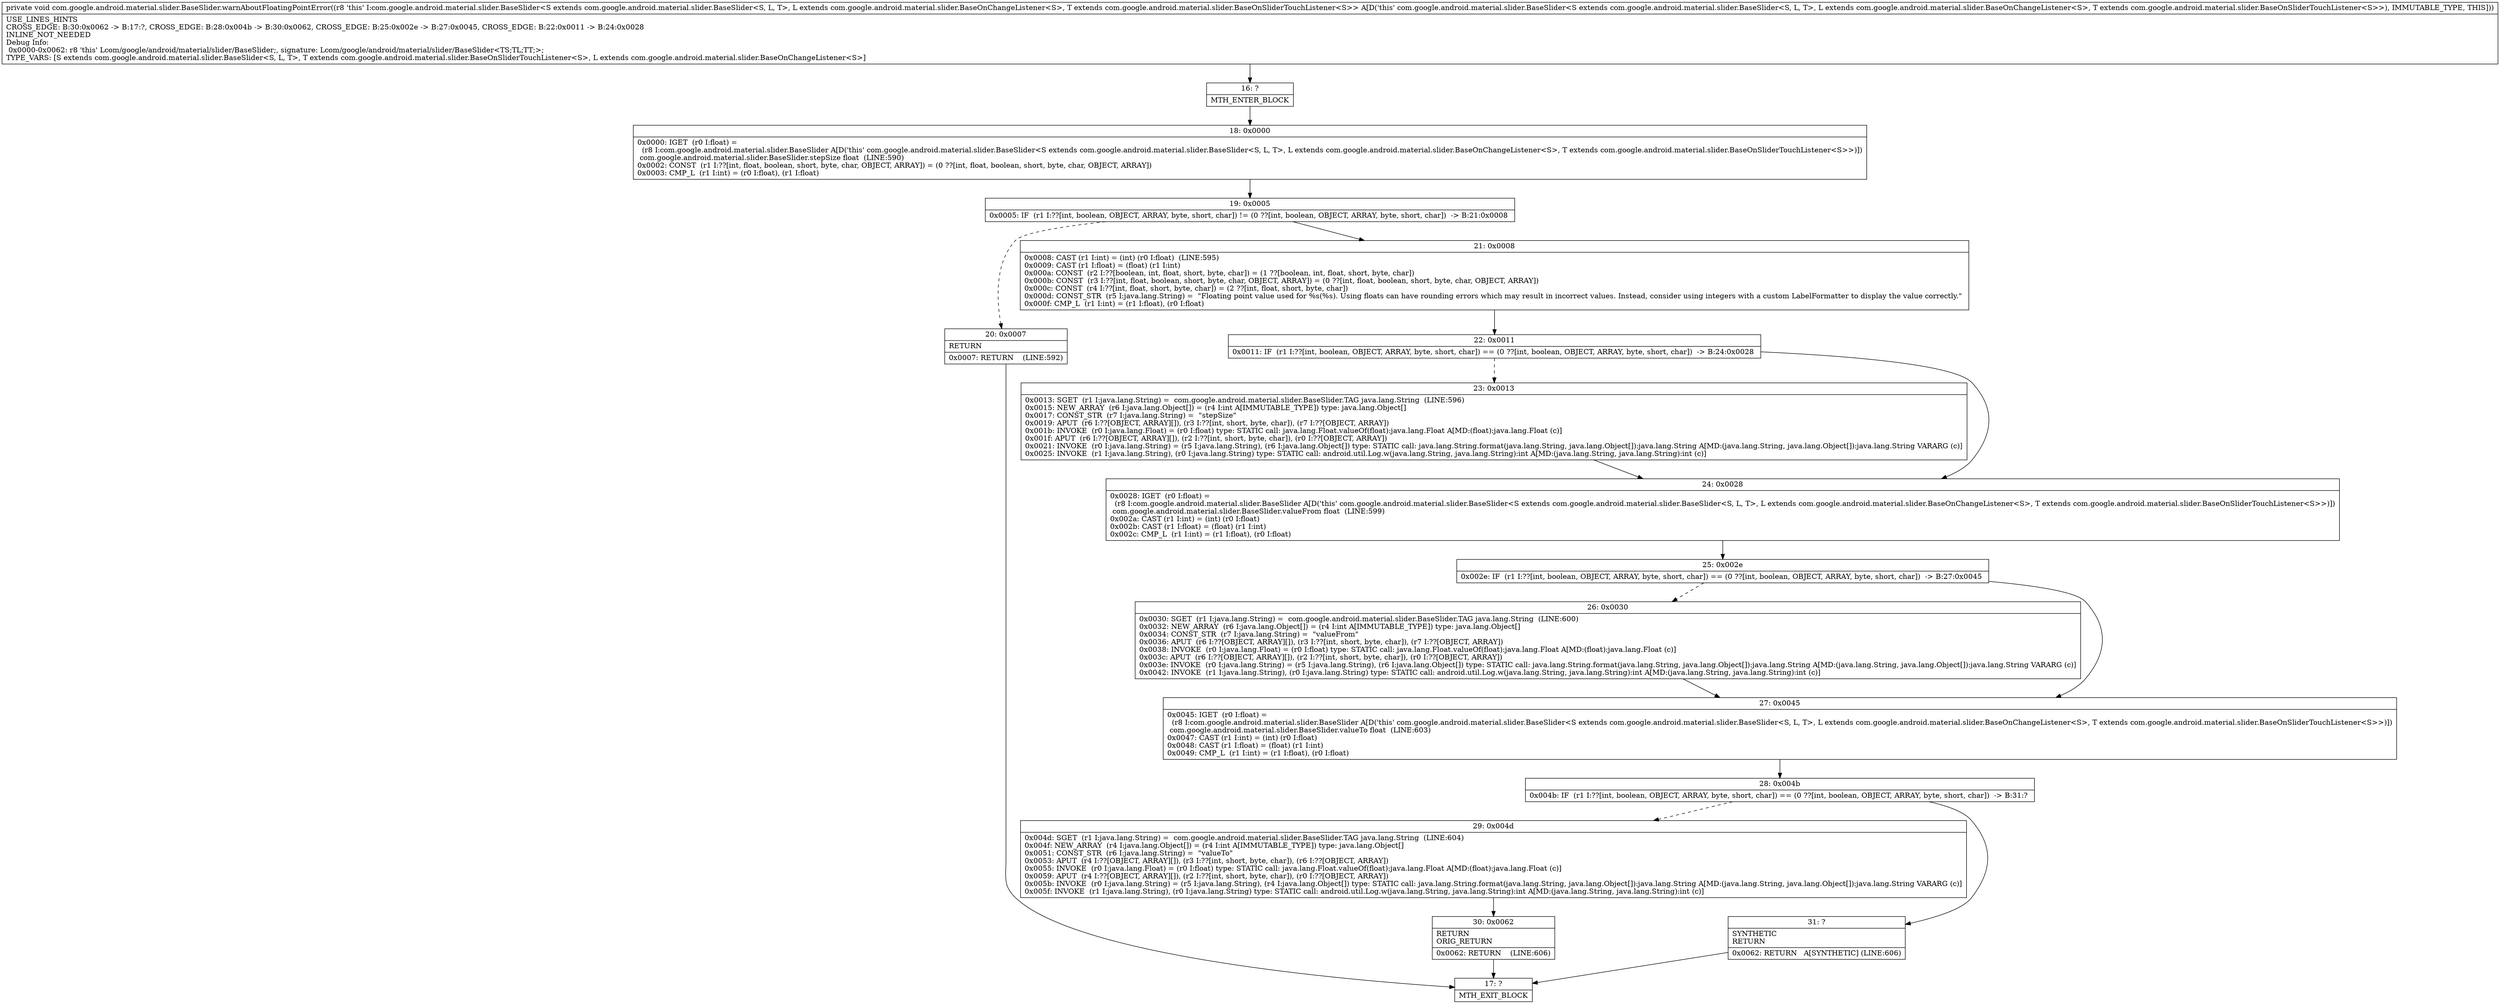 digraph "CFG forcom.google.android.material.slider.BaseSlider.warnAboutFloatingPointError()V" {
Node_16 [shape=record,label="{16\:\ ?|MTH_ENTER_BLOCK\l}"];
Node_18 [shape=record,label="{18\:\ 0x0000|0x0000: IGET  (r0 I:float) = \l  (r8 I:com.google.android.material.slider.BaseSlider A[D('this' com.google.android.material.slider.BaseSlider\<S extends com.google.android.material.slider.BaseSlider\<S, L, T\>, L extends com.google.android.material.slider.BaseOnChangeListener\<S\>, T extends com.google.android.material.slider.BaseOnSliderTouchListener\<S\>\>)])\l com.google.android.material.slider.BaseSlider.stepSize float  (LINE:590)\l0x0002: CONST  (r1 I:??[int, float, boolean, short, byte, char, OBJECT, ARRAY]) = (0 ??[int, float, boolean, short, byte, char, OBJECT, ARRAY]) \l0x0003: CMP_L  (r1 I:int) = (r0 I:float), (r1 I:float) \l}"];
Node_19 [shape=record,label="{19\:\ 0x0005|0x0005: IF  (r1 I:??[int, boolean, OBJECT, ARRAY, byte, short, char]) != (0 ??[int, boolean, OBJECT, ARRAY, byte, short, char])  \-\> B:21:0x0008 \l}"];
Node_20 [shape=record,label="{20\:\ 0x0007|RETURN\l|0x0007: RETURN    (LINE:592)\l}"];
Node_17 [shape=record,label="{17\:\ ?|MTH_EXIT_BLOCK\l}"];
Node_21 [shape=record,label="{21\:\ 0x0008|0x0008: CAST (r1 I:int) = (int) (r0 I:float)  (LINE:595)\l0x0009: CAST (r1 I:float) = (float) (r1 I:int) \l0x000a: CONST  (r2 I:??[boolean, int, float, short, byte, char]) = (1 ??[boolean, int, float, short, byte, char]) \l0x000b: CONST  (r3 I:??[int, float, boolean, short, byte, char, OBJECT, ARRAY]) = (0 ??[int, float, boolean, short, byte, char, OBJECT, ARRAY]) \l0x000c: CONST  (r4 I:??[int, float, short, byte, char]) = (2 ??[int, float, short, byte, char]) \l0x000d: CONST_STR  (r5 I:java.lang.String) =  \"Floating point value used for %s(%s). Using floats can have rounding errors which may result in incorrect values. Instead, consider using integers with a custom LabelFormatter to display the value correctly.\" \l0x000f: CMP_L  (r1 I:int) = (r1 I:float), (r0 I:float) \l}"];
Node_22 [shape=record,label="{22\:\ 0x0011|0x0011: IF  (r1 I:??[int, boolean, OBJECT, ARRAY, byte, short, char]) == (0 ??[int, boolean, OBJECT, ARRAY, byte, short, char])  \-\> B:24:0x0028 \l}"];
Node_23 [shape=record,label="{23\:\ 0x0013|0x0013: SGET  (r1 I:java.lang.String) =  com.google.android.material.slider.BaseSlider.TAG java.lang.String  (LINE:596)\l0x0015: NEW_ARRAY  (r6 I:java.lang.Object[]) = (r4 I:int A[IMMUTABLE_TYPE]) type: java.lang.Object[] \l0x0017: CONST_STR  (r7 I:java.lang.String) =  \"stepSize\" \l0x0019: APUT  (r6 I:??[OBJECT, ARRAY][]), (r3 I:??[int, short, byte, char]), (r7 I:??[OBJECT, ARRAY]) \l0x001b: INVOKE  (r0 I:java.lang.Float) = (r0 I:float) type: STATIC call: java.lang.Float.valueOf(float):java.lang.Float A[MD:(float):java.lang.Float (c)]\l0x001f: APUT  (r6 I:??[OBJECT, ARRAY][]), (r2 I:??[int, short, byte, char]), (r0 I:??[OBJECT, ARRAY]) \l0x0021: INVOKE  (r0 I:java.lang.String) = (r5 I:java.lang.String), (r6 I:java.lang.Object[]) type: STATIC call: java.lang.String.format(java.lang.String, java.lang.Object[]):java.lang.String A[MD:(java.lang.String, java.lang.Object[]):java.lang.String VARARG (c)]\l0x0025: INVOKE  (r1 I:java.lang.String), (r0 I:java.lang.String) type: STATIC call: android.util.Log.w(java.lang.String, java.lang.String):int A[MD:(java.lang.String, java.lang.String):int (c)]\l}"];
Node_24 [shape=record,label="{24\:\ 0x0028|0x0028: IGET  (r0 I:float) = \l  (r8 I:com.google.android.material.slider.BaseSlider A[D('this' com.google.android.material.slider.BaseSlider\<S extends com.google.android.material.slider.BaseSlider\<S, L, T\>, L extends com.google.android.material.slider.BaseOnChangeListener\<S\>, T extends com.google.android.material.slider.BaseOnSliderTouchListener\<S\>\>)])\l com.google.android.material.slider.BaseSlider.valueFrom float  (LINE:599)\l0x002a: CAST (r1 I:int) = (int) (r0 I:float) \l0x002b: CAST (r1 I:float) = (float) (r1 I:int) \l0x002c: CMP_L  (r1 I:int) = (r1 I:float), (r0 I:float) \l}"];
Node_25 [shape=record,label="{25\:\ 0x002e|0x002e: IF  (r1 I:??[int, boolean, OBJECT, ARRAY, byte, short, char]) == (0 ??[int, boolean, OBJECT, ARRAY, byte, short, char])  \-\> B:27:0x0045 \l}"];
Node_26 [shape=record,label="{26\:\ 0x0030|0x0030: SGET  (r1 I:java.lang.String) =  com.google.android.material.slider.BaseSlider.TAG java.lang.String  (LINE:600)\l0x0032: NEW_ARRAY  (r6 I:java.lang.Object[]) = (r4 I:int A[IMMUTABLE_TYPE]) type: java.lang.Object[] \l0x0034: CONST_STR  (r7 I:java.lang.String) =  \"valueFrom\" \l0x0036: APUT  (r6 I:??[OBJECT, ARRAY][]), (r3 I:??[int, short, byte, char]), (r7 I:??[OBJECT, ARRAY]) \l0x0038: INVOKE  (r0 I:java.lang.Float) = (r0 I:float) type: STATIC call: java.lang.Float.valueOf(float):java.lang.Float A[MD:(float):java.lang.Float (c)]\l0x003c: APUT  (r6 I:??[OBJECT, ARRAY][]), (r2 I:??[int, short, byte, char]), (r0 I:??[OBJECT, ARRAY]) \l0x003e: INVOKE  (r0 I:java.lang.String) = (r5 I:java.lang.String), (r6 I:java.lang.Object[]) type: STATIC call: java.lang.String.format(java.lang.String, java.lang.Object[]):java.lang.String A[MD:(java.lang.String, java.lang.Object[]):java.lang.String VARARG (c)]\l0x0042: INVOKE  (r1 I:java.lang.String), (r0 I:java.lang.String) type: STATIC call: android.util.Log.w(java.lang.String, java.lang.String):int A[MD:(java.lang.String, java.lang.String):int (c)]\l}"];
Node_27 [shape=record,label="{27\:\ 0x0045|0x0045: IGET  (r0 I:float) = \l  (r8 I:com.google.android.material.slider.BaseSlider A[D('this' com.google.android.material.slider.BaseSlider\<S extends com.google.android.material.slider.BaseSlider\<S, L, T\>, L extends com.google.android.material.slider.BaseOnChangeListener\<S\>, T extends com.google.android.material.slider.BaseOnSliderTouchListener\<S\>\>)])\l com.google.android.material.slider.BaseSlider.valueTo float  (LINE:603)\l0x0047: CAST (r1 I:int) = (int) (r0 I:float) \l0x0048: CAST (r1 I:float) = (float) (r1 I:int) \l0x0049: CMP_L  (r1 I:int) = (r1 I:float), (r0 I:float) \l}"];
Node_28 [shape=record,label="{28\:\ 0x004b|0x004b: IF  (r1 I:??[int, boolean, OBJECT, ARRAY, byte, short, char]) == (0 ??[int, boolean, OBJECT, ARRAY, byte, short, char])  \-\> B:31:? \l}"];
Node_29 [shape=record,label="{29\:\ 0x004d|0x004d: SGET  (r1 I:java.lang.String) =  com.google.android.material.slider.BaseSlider.TAG java.lang.String  (LINE:604)\l0x004f: NEW_ARRAY  (r4 I:java.lang.Object[]) = (r4 I:int A[IMMUTABLE_TYPE]) type: java.lang.Object[] \l0x0051: CONST_STR  (r6 I:java.lang.String) =  \"valueTo\" \l0x0053: APUT  (r4 I:??[OBJECT, ARRAY][]), (r3 I:??[int, short, byte, char]), (r6 I:??[OBJECT, ARRAY]) \l0x0055: INVOKE  (r0 I:java.lang.Float) = (r0 I:float) type: STATIC call: java.lang.Float.valueOf(float):java.lang.Float A[MD:(float):java.lang.Float (c)]\l0x0059: APUT  (r4 I:??[OBJECT, ARRAY][]), (r2 I:??[int, short, byte, char]), (r0 I:??[OBJECT, ARRAY]) \l0x005b: INVOKE  (r0 I:java.lang.String) = (r5 I:java.lang.String), (r4 I:java.lang.Object[]) type: STATIC call: java.lang.String.format(java.lang.String, java.lang.Object[]):java.lang.String A[MD:(java.lang.String, java.lang.Object[]):java.lang.String VARARG (c)]\l0x005f: INVOKE  (r1 I:java.lang.String), (r0 I:java.lang.String) type: STATIC call: android.util.Log.w(java.lang.String, java.lang.String):int A[MD:(java.lang.String, java.lang.String):int (c)]\l}"];
Node_30 [shape=record,label="{30\:\ 0x0062|RETURN\lORIG_RETURN\l|0x0062: RETURN    (LINE:606)\l}"];
Node_31 [shape=record,label="{31\:\ ?|SYNTHETIC\lRETURN\l|0x0062: RETURN   A[SYNTHETIC] (LINE:606)\l}"];
MethodNode[shape=record,label="{private void com.google.android.material.slider.BaseSlider.warnAboutFloatingPointError((r8 'this' I:com.google.android.material.slider.BaseSlider\<S extends com.google.android.material.slider.BaseSlider\<S, L, T\>, L extends com.google.android.material.slider.BaseOnChangeListener\<S\>, T extends com.google.android.material.slider.BaseOnSliderTouchListener\<S\>\> A[D('this' com.google.android.material.slider.BaseSlider\<S extends com.google.android.material.slider.BaseSlider\<S, L, T\>, L extends com.google.android.material.slider.BaseOnChangeListener\<S\>, T extends com.google.android.material.slider.BaseOnSliderTouchListener\<S\>\>), IMMUTABLE_TYPE, THIS]))  | USE_LINES_HINTS\lCROSS_EDGE: B:30:0x0062 \-\> B:17:?, CROSS_EDGE: B:28:0x004b \-\> B:30:0x0062, CROSS_EDGE: B:25:0x002e \-\> B:27:0x0045, CROSS_EDGE: B:22:0x0011 \-\> B:24:0x0028\lINLINE_NOT_NEEDED\lDebug Info:\l  0x0000\-0x0062: r8 'this' Lcom\/google\/android\/material\/slider\/BaseSlider;, signature: Lcom\/google\/android\/material\/slider\/BaseSlider\<TS;TL;TT;\>;\lTYPE_VARS: [S extends com.google.android.material.slider.BaseSlider\<S, L, T\>, T extends com.google.android.material.slider.BaseOnSliderTouchListener\<S\>, L extends com.google.android.material.slider.BaseOnChangeListener\<S\>]\l}"];
MethodNode -> Node_16;Node_16 -> Node_18;
Node_18 -> Node_19;
Node_19 -> Node_20[style=dashed];
Node_19 -> Node_21;
Node_20 -> Node_17;
Node_21 -> Node_22;
Node_22 -> Node_23[style=dashed];
Node_22 -> Node_24;
Node_23 -> Node_24;
Node_24 -> Node_25;
Node_25 -> Node_26[style=dashed];
Node_25 -> Node_27;
Node_26 -> Node_27;
Node_27 -> Node_28;
Node_28 -> Node_29[style=dashed];
Node_28 -> Node_31;
Node_29 -> Node_30;
Node_30 -> Node_17;
Node_31 -> Node_17;
}

